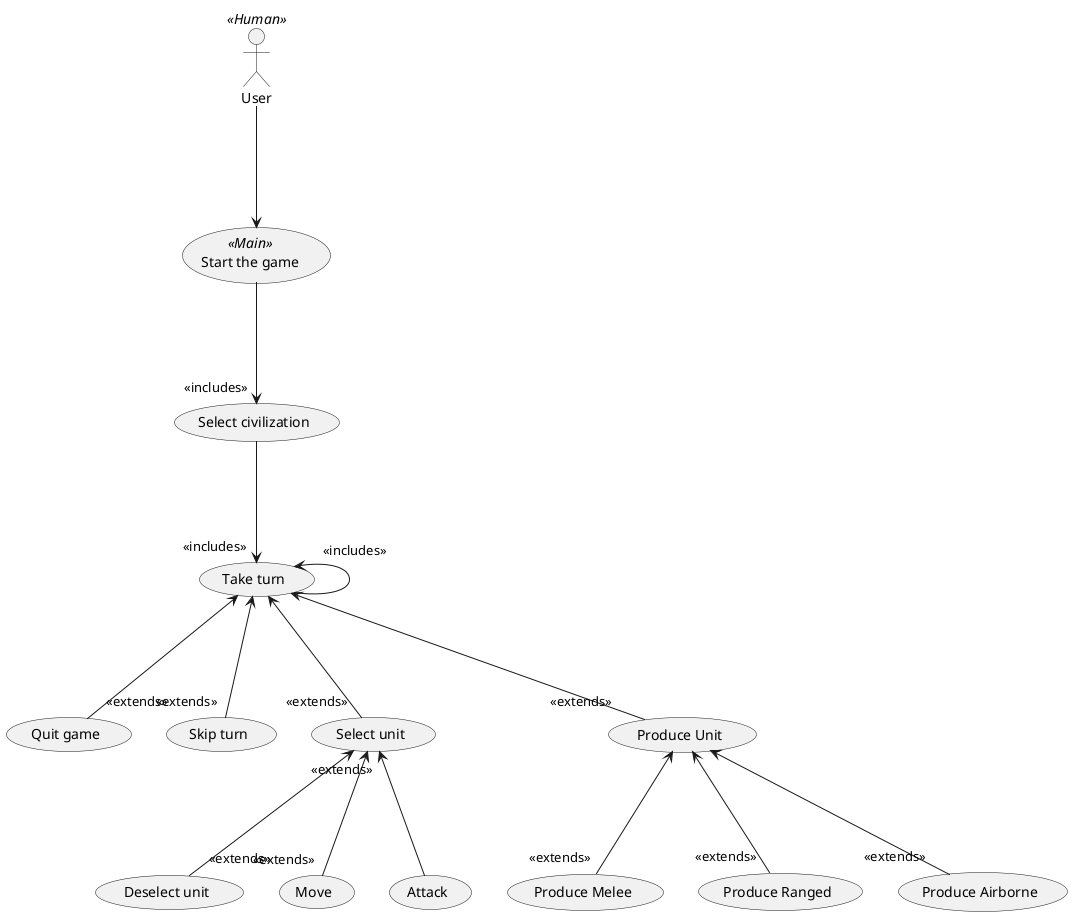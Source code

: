 @startuml
User << Human >>
(Start the game) as (Use) << Main >>
(Select civilization) as (SelectCiv)
(Quit game) as (Quit)
(Take turn) as (Turn)
(Skip turn) as (Skip)
(Select unit) as (SUnit)
(Deselect unit) as (DSUnit)
(Move) as (Move)
(Attack) as (Attack)
(Produce Unit) as (Produce)
(Produce Melee) as (PM)
(Produce Ranged) as (PR)
(Produce Airborne) as (PA)

(Turn) "<<includes>>"<-- (Turn)

(Use) --->"<<includes>>" (SelectCiv)
(User) ---> (Use)
SelectCiv --->"<<includes>>" (Turn)
(Turn) <---"<<extends>>" (Quit)
(Turn) <---"<<extends>>" (Skip)
(Turn) <---"<<extends>>" (SUnit)
(SUnit) <---"<<extends>>" (DSUnit)
(SUnit) <---"<<extends>>" (Move)
(SUnit) "<<extends>>"<--- (Attack)
(Turn) <---"<<extends>>" (Produce)
(Produce) <---"<<extends>>" (PM)
(Produce) <---"<<extends>>" (PR)
(Produce) <---"<<extends>>" (PA)


' for a Piazza question
' (1) as (Action1)
' (2) as (Action2)
' (3) as (Action3)

' User --> Turn
' (Turn) "<<includes>>"<--- (Turn)
' (Turn) "<<extends>>"<--- (Action1)
' (Turn) "<<extends>>"<--- (Action2)
' (Turn) <---"<<extends>>" (Action3)

@enduml